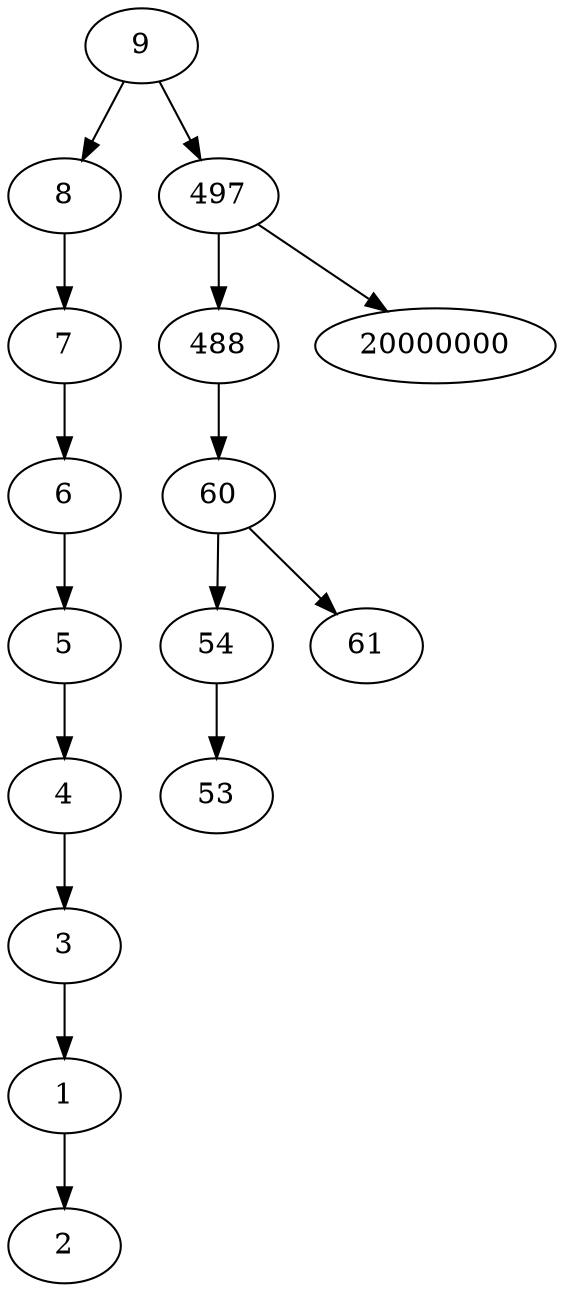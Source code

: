 digraph btree {
9 -> 8;
9 -> 497;
8 -> 7;
7 -> 6;
6 -> 5;
5 -> 4;
4 -> 3;
3 -> 1;
1 -> 2;
497 -> 488;
497 -> 20000000;
488 -> 60;
60 -> 54;
60 -> 61;
54 -> 53;
}
